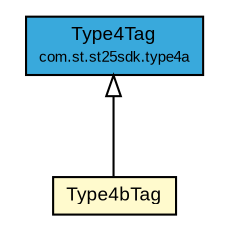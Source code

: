 #!/usr/local/bin/dot
#
# Class diagram 
# Generated by UMLGraph version R5_7_2-3-gee82a7 (http://www.umlgraph.org/)
#

digraph G {
	edge [fontname="arial",fontsize=10,labelfontname="arial",labelfontsize=10];
	node [fontname="arial",fontsize=10,shape=plaintext];
	nodesep=0.25;
	ranksep=0.5;
	// com.st.st25sdk.type4a.Type4Tag
	c58215 [label=<<table title="com.st.st25sdk.type4a.Type4Tag" border="0" cellborder="1" cellspacing="0" cellpadding="2" port="p" bgcolor="#39a9dc" href="../type4a/Type4Tag.html">
		<tr><td><table border="0" cellspacing="0" cellpadding="1">
<tr><td align="center" balign="center"> Type4Tag </td></tr>
<tr><td align="center" balign="center"><font point-size="7.0"> com.st.st25sdk.type4a </font></td></tr>
		</table></td></tr>
		</table>>, URL="../type4a/Type4Tag.html", fontname="arial", fontcolor="black", fontsize=9.0];
	// com.st.st25sdk.type4b.Type4bTag
	c58253 [label=<<table title="com.st.st25sdk.type4b.Type4bTag" border="0" cellborder="1" cellspacing="0" cellpadding="2" port="p" bgcolor="lemonChiffon" href="./Type4bTag.html">
		<tr><td><table border="0" cellspacing="0" cellpadding="1">
<tr><td align="center" balign="center"> Type4bTag </td></tr>
		</table></td></tr>
		</table>>, URL="./Type4bTag.html", fontname="arial", fontcolor="black", fontsize=9.0];
	//com.st.st25sdk.type4b.Type4bTag extends com.st.st25sdk.type4a.Type4Tag
	c58215:p -> c58253:p [dir=back,arrowtail=empty];
}

